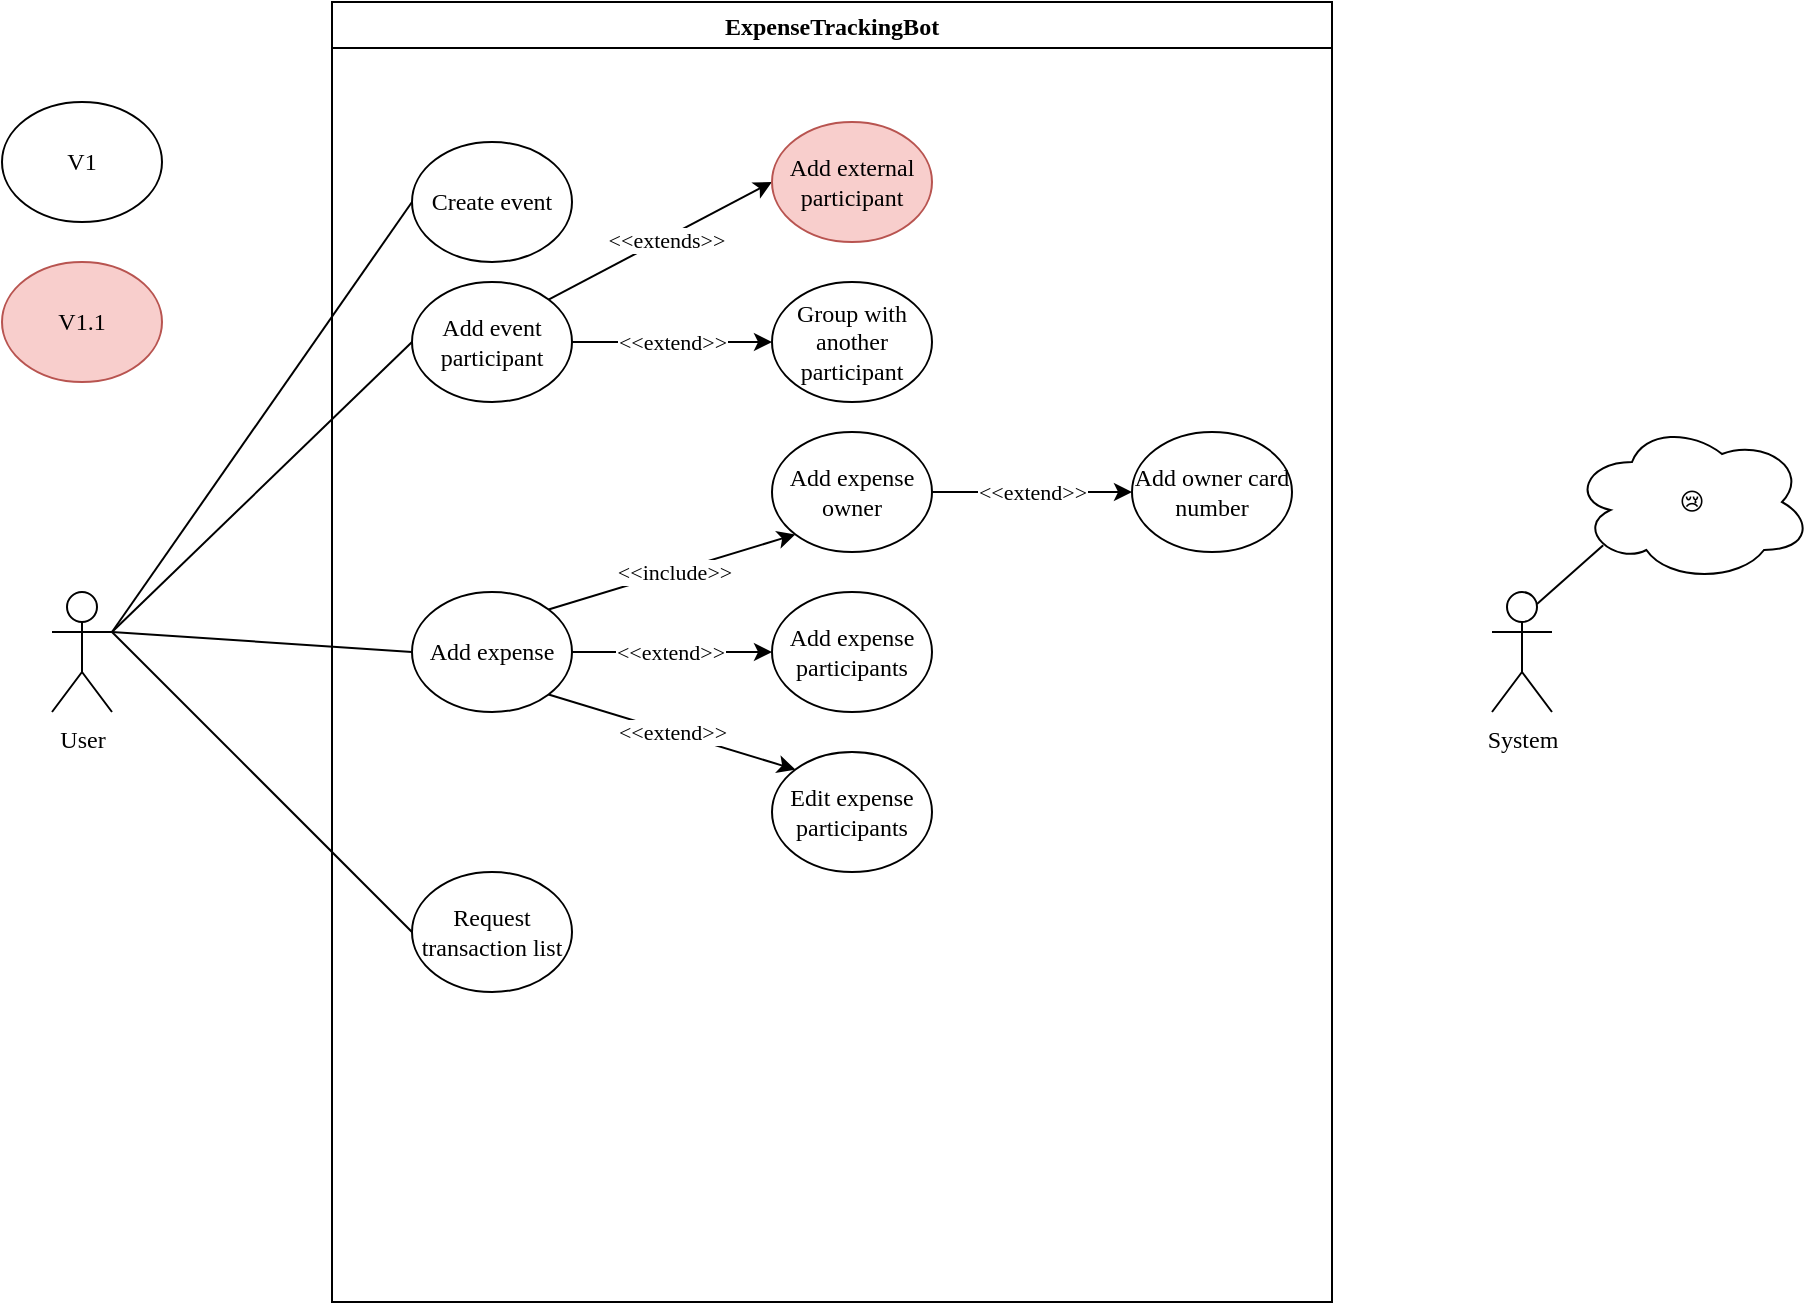 <mxfile version="14.1.8" type="device" pages="4"><diagram id="LyD9bUs1JsxullZFkKWZ" name="UseCase"><mxGraphModel dx="1086" dy="1975" grid="1" gridSize="10" guides="1" tooltips="1" connect="1" arrows="1" fold="1" page="1" pageScale="1" pageWidth="1654" pageHeight="1169" math="0" shadow="0"><root><mxCell id="0"/><mxCell id="1" parent="0"/><mxCell id="HCzpkaSC8CssWWO8fCYJ-1" value="ExpenseTrackingBot" style="swimlane;fontFamily=GOST Type B;" parent="1" vertex="1"><mxGeometry x="290" y="-40" width="500" height="650" as="geometry"/></mxCell><mxCell id="HCzpkaSC8CssWWO8fCYJ-7" value="Create event" style="ellipse;whiteSpace=wrap;html=1;fontFamily=GOST Type B;" parent="HCzpkaSC8CssWWO8fCYJ-1" vertex="1"><mxGeometry x="40" y="70" width="80" height="60" as="geometry"/></mxCell><mxCell id="HCzpkaSC8CssWWO8fCYJ-37" style="edgeStyle=none;rounded=0;orthogonalLoop=1;jettySize=auto;html=1;exitX=1;exitY=0.5;exitDx=0;exitDy=0;entryX=0;entryY=0.5;entryDx=0;entryDy=0;fontFamily=GOST Type B;" parent="HCzpkaSC8CssWWO8fCYJ-1" source="HCzpkaSC8CssWWO8fCYJ-12" target="HCzpkaSC8CssWWO8fCYJ-36" edge="1"><mxGeometry relative="1" as="geometry"/></mxCell><mxCell id="HCzpkaSC8CssWWO8fCYJ-38" value="&amp;lt;&amp;lt;extend&amp;gt;&amp;gt;" style="edgeLabel;html=1;align=center;verticalAlign=middle;resizable=0;points=[];fontFamily=GOST Type B;" parent="HCzpkaSC8CssWWO8fCYJ-37" vertex="1" connectable="0"><mxGeometry x="0.027" relative="1" as="geometry"><mxPoint x="-2" as="offset"/></mxGeometry></mxCell><mxCell id="HCzpkaSC8CssWWO8fCYJ-46" style="edgeStyle=none;rounded=0;orthogonalLoop=1;jettySize=auto;html=1;exitX=1;exitY=0;exitDx=0;exitDy=0;entryX=0;entryY=0.5;entryDx=0;entryDy=0;fontFamily=GOST Type B;endArrow=classic;endFill=1;" parent="HCzpkaSC8CssWWO8fCYJ-1" source="HCzpkaSC8CssWWO8fCYJ-12" target="HCzpkaSC8CssWWO8fCYJ-45" edge="1"><mxGeometry relative="1" as="geometry"/></mxCell><mxCell id="HCzpkaSC8CssWWO8fCYJ-47" value="&amp;lt;&amp;lt;extends&amp;gt;&amp;gt;" style="edgeLabel;html=1;align=center;verticalAlign=middle;resizable=0;points=[];fontFamily=GOST Type B;" parent="HCzpkaSC8CssWWO8fCYJ-46" vertex="1" connectable="0"><mxGeometry x="0.048" y="-1" relative="1" as="geometry"><mxPoint as="offset"/></mxGeometry></mxCell><mxCell id="HCzpkaSC8CssWWO8fCYJ-12" value="Add event participant" style="ellipse;whiteSpace=wrap;html=1;fontFamily=GOST Type B;" parent="HCzpkaSC8CssWWO8fCYJ-1" vertex="1"><mxGeometry x="40" y="140" width="80" height="60" as="geometry"/></mxCell><mxCell id="HCzpkaSC8CssWWO8fCYJ-30" style="edgeStyle=none;rounded=0;orthogonalLoop=1;jettySize=auto;html=1;exitX=1;exitY=0.5;exitDx=0;exitDy=0;entryX=0;entryY=0.5;entryDx=0;entryDy=0;fontFamily=GOST Type B;" parent="HCzpkaSC8CssWWO8fCYJ-1" source="HCzpkaSC8CssWWO8fCYJ-13" target="HCzpkaSC8CssWWO8fCYJ-29" edge="1"><mxGeometry relative="1" as="geometry"/></mxCell><mxCell id="HCzpkaSC8CssWWO8fCYJ-31" value="&amp;lt;&amp;lt;extend&amp;gt;&amp;gt;" style="edgeLabel;html=1;align=center;verticalAlign=middle;resizable=0;points=[];fontFamily=GOST Type B;" parent="HCzpkaSC8CssWWO8fCYJ-30" vertex="1" connectable="0"><mxGeometry x="-0.023" relative="1" as="geometry"><mxPoint as="offset"/></mxGeometry></mxCell><mxCell id="HCzpkaSC8CssWWO8fCYJ-32" value="&amp;lt;&amp;lt;extend&amp;gt;&amp;gt;" style="edgeStyle=none;rounded=0;orthogonalLoop=1;jettySize=auto;html=1;exitX=1;exitY=1;exitDx=0;exitDy=0;entryX=0;entryY=0;entryDx=0;entryDy=0;fontFamily=GOST Type B;" parent="HCzpkaSC8CssWWO8fCYJ-1" source="HCzpkaSC8CssWWO8fCYJ-13" target="HCzpkaSC8CssWWO8fCYJ-14" edge="1"><mxGeometry relative="1" as="geometry"/></mxCell><mxCell id="HCzpkaSC8CssWWO8fCYJ-34" style="edgeStyle=none;rounded=0;orthogonalLoop=1;jettySize=auto;html=1;exitX=1;exitY=0;exitDx=0;exitDy=0;entryX=0;entryY=1;entryDx=0;entryDy=0;fontFamily=GOST Type B;" parent="HCzpkaSC8CssWWO8fCYJ-1" source="HCzpkaSC8CssWWO8fCYJ-13" target="HCzpkaSC8CssWWO8fCYJ-33" edge="1"><mxGeometry relative="1" as="geometry"/></mxCell><mxCell id="HCzpkaSC8CssWWO8fCYJ-35" value="&amp;lt;&amp;lt;include&amp;gt;&amp;gt;" style="edgeLabel;html=1;align=center;verticalAlign=middle;resizable=0;points=[];fontFamily=GOST Type B;" parent="HCzpkaSC8CssWWO8fCYJ-34" vertex="1" connectable="0"><mxGeometry x="0.006" relative="1" as="geometry"><mxPoint as="offset"/></mxGeometry></mxCell><mxCell id="HCzpkaSC8CssWWO8fCYJ-13" value="Add expense" style="ellipse;whiteSpace=wrap;html=1;fontFamily=GOST Type B;" parent="HCzpkaSC8CssWWO8fCYJ-1" vertex="1"><mxGeometry x="40" y="295" width="80" height="60" as="geometry"/></mxCell><mxCell id="HCzpkaSC8CssWWO8fCYJ-14" value="Edit expense participants" style="ellipse;whiteSpace=wrap;html=1;fontFamily=GOST Type B;" parent="HCzpkaSC8CssWWO8fCYJ-1" vertex="1"><mxGeometry x="220" y="375" width="80" height="60" as="geometry"/></mxCell><mxCell id="HCzpkaSC8CssWWO8fCYJ-27" value="Request transaction list" style="ellipse;whiteSpace=wrap;html=1;fontFamily=GOST Type B;" parent="HCzpkaSC8CssWWO8fCYJ-1" vertex="1"><mxGeometry x="40" y="435" width="80" height="60" as="geometry"/></mxCell><mxCell id="HCzpkaSC8CssWWO8fCYJ-29" value="Add expense participants" style="ellipse;whiteSpace=wrap;html=1;fontFamily=GOST Type B;" parent="HCzpkaSC8CssWWO8fCYJ-1" vertex="1"><mxGeometry x="220" y="295" width="80" height="60" as="geometry"/></mxCell><mxCell id="HCzpkaSC8CssWWO8fCYJ-33" value="Add expense owner" style="ellipse;whiteSpace=wrap;html=1;fontFamily=GOST Type B;" parent="HCzpkaSC8CssWWO8fCYJ-1" vertex="1"><mxGeometry x="220" y="215" width="80" height="60" as="geometry"/></mxCell><mxCell id="HCzpkaSC8CssWWO8fCYJ-36" value="Group with another participant" style="ellipse;whiteSpace=wrap;html=1;fontFamily=GOST Type B;" parent="HCzpkaSC8CssWWO8fCYJ-1" vertex="1"><mxGeometry x="220" y="140" width="80" height="60" as="geometry"/></mxCell><mxCell id="HCzpkaSC8CssWWO8fCYJ-41" value="Add owner card number" style="ellipse;whiteSpace=wrap;html=1;fontFamily=GOST Type B;" parent="HCzpkaSC8CssWWO8fCYJ-1" vertex="1"><mxGeometry x="400" y="215" width="80" height="60" as="geometry"/></mxCell><mxCell id="HCzpkaSC8CssWWO8fCYJ-42" style="edgeStyle=none;rounded=0;orthogonalLoop=1;jettySize=auto;html=1;entryX=0;entryY=0.5;entryDx=0;entryDy=0;fontFamily=GOST Type B;" parent="HCzpkaSC8CssWWO8fCYJ-1" source="HCzpkaSC8CssWWO8fCYJ-41" target="HCzpkaSC8CssWWO8fCYJ-41" edge="1"><mxGeometry relative="1" as="geometry"/></mxCell><mxCell id="HCzpkaSC8CssWWO8fCYJ-40" value="&amp;lt;&amp;lt;extend&amp;gt;&amp;gt;" style="edgeStyle=none;rounded=0;orthogonalLoop=1;jettySize=auto;html=1;exitX=1;exitY=0.5;exitDx=0;exitDy=0;fontFamily=GOST Type B;entryX=0;entryY=0.5;entryDx=0;entryDy=0;" parent="HCzpkaSC8CssWWO8fCYJ-1" source="HCzpkaSC8CssWWO8fCYJ-33" target="HCzpkaSC8CssWWO8fCYJ-41" edge="1"><mxGeometry relative="1" as="geometry"><mxPoint x="390" y="245.333" as="targetPoint"/></mxGeometry></mxCell><mxCell id="HCzpkaSC8CssWWO8fCYJ-45" value="Add external participant" style="ellipse;whiteSpace=wrap;html=1;fontFamily=GOST Type B;fillColor=#f8cecc;strokeColor=#b85450;" parent="HCzpkaSC8CssWWO8fCYJ-1" vertex="1"><mxGeometry x="220" y="60" width="80" height="60" as="geometry"/></mxCell><mxCell id="HCzpkaSC8CssWWO8fCYJ-9" style="rounded=0;orthogonalLoop=1;jettySize=auto;html=1;exitX=1;exitY=0.333;exitDx=0;exitDy=0;exitPerimeter=0;entryX=0;entryY=0.5;entryDx=0;entryDy=0;fontFamily=GOST Type B;endArrow=none;endFill=0;" parent="1" source="HCzpkaSC8CssWWO8fCYJ-3" target="HCzpkaSC8CssWWO8fCYJ-7" edge="1"><mxGeometry relative="1" as="geometry"/></mxCell><mxCell id="HCzpkaSC8CssWWO8fCYJ-18" style="edgeStyle=none;rounded=0;orthogonalLoop=1;jettySize=auto;html=1;exitX=1;exitY=0.333;exitDx=0;exitDy=0;exitPerimeter=0;entryX=0;entryY=0.5;entryDx=0;entryDy=0;fontFamily=GOST Type B;endArrow=none;endFill=0;" parent="1" source="HCzpkaSC8CssWWO8fCYJ-3" target="HCzpkaSC8CssWWO8fCYJ-12" edge="1"><mxGeometry relative="1" as="geometry"/></mxCell><mxCell id="HCzpkaSC8CssWWO8fCYJ-19" style="edgeStyle=none;rounded=0;orthogonalLoop=1;jettySize=auto;html=1;exitX=1;exitY=0.333;exitDx=0;exitDy=0;exitPerimeter=0;entryX=0;entryY=0.5;entryDx=0;entryDy=0;fontFamily=GOST Type B;endArrow=none;endFill=0;" parent="1" source="HCzpkaSC8CssWWO8fCYJ-3" target="HCzpkaSC8CssWWO8fCYJ-13" edge="1"><mxGeometry relative="1" as="geometry"/></mxCell><mxCell id="HCzpkaSC8CssWWO8fCYJ-28" style="edgeStyle=none;rounded=0;orthogonalLoop=1;jettySize=auto;html=1;exitX=1;exitY=0.333;exitDx=0;exitDy=0;exitPerimeter=0;entryX=0;entryY=0.5;entryDx=0;entryDy=0;fontFamily=GOST Type B;endArrow=none;endFill=0;" parent="1" source="HCzpkaSC8CssWWO8fCYJ-3" target="HCzpkaSC8CssWWO8fCYJ-27" edge="1"><mxGeometry relative="1" as="geometry"/></mxCell><mxCell id="HCzpkaSC8CssWWO8fCYJ-3" value="User" style="shape=umlActor;verticalLabelPosition=bottom;verticalAlign=top;html=1;outlineConnect=0;fontFamily=GOST Type B;" parent="1" vertex="1"><mxGeometry x="150" y="255" width="30" height="60" as="geometry"/></mxCell><mxCell id="HCzpkaSC8CssWWO8fCYJ-51" style="edgeStyle=none;rounded=0;orthogonalLoop=1;jettySize=auto;html=1;exitX=0.75;exitY=0.1;exitDx=0;exitDy=0;exitPerimeter=0;entryX=0.13;entryY=0.77;entryDx=0;entryDy=0;entryPerimeter=0;fontFamily=GOST Type B;endArrow=none;endFill=0;" parent="1" source="HCzpkaSC8CssWWO8fCYJ-8" target="HCzpkaSC8CssWWO8fCYJ-50" edge="1"><mxGeometry relative="1" as="geometry"/></mxCell><mxCell id="HCzpkaSC8CssWWO8fCYJ-8" value="System" style="shape=umlActor;verticalLabelPosition=bottom;verticalAlign=top;html=1;outlineConnect=0;fontFamily=GOST Type B;" parent="1" vertex="1"><mxGeometry x="870" y="255" width="30" height="60" as="geometry"/></mxCell><mxCell id="HCzpkaSC8CssWWO8fCYJ-48" value="V1.1" style="ellipse;whiteSpace=wrap;html=1;fontFamily=GOST Type B;fillColor=#f8cecc;strokeColor=#b85450;" parent="1" vertex="1"><mxGeometry x="125" y="90" width="80" height="60" as="geometry"/></mxCell><mxCell id="HCzpkaSC8CssWWO8fCYJ-49" value="V1" style="ellipse;whiteSpace=wrap;html=1;fontFamily=GOST Type B;" parent="1" vertex="1"><mxGeometry x="125" y="10" width="80" height="60" as="geometry"/></mxCell><mxCell id="HCzpkaSC8CssWWO8fCYJ-50" value="😢" style="ellipse;shape=cloud;whiteSpace=wrap;html=1;fontFamily=GOST Type B;" parent="1" vertex="1"><mxGeometry x="910" y="170" width="120" height="80" as="geometry"/></mxCell></root></mxGraphModel></diagram><diagram id="pYTCBH7-3m4oOYpA7ikF" name="AlgorithmGraph"><mxGraphModel dx="1106" dy="820" grid="1" gridSize="10" guides="1" tooltips="1" connect="1" arrows="1" fold="1" page="1" pageScale="1" pageWidth="1654" pageHeight="1169" math="0" shadow="0"><root><mxCell id="3zG0i2taG0PvAEc42OSr-0"/><mxCell id="3zG0i2taG0PvAEc42OSr-1" parent="3zG0i2taG0PvAEc42OSr-0"/><mxCell id="3zG0i2taG0PvAEc42OSr-2" value="B" style="ellipse;whiteSpace=wrap;html=1;aspect=fixed;" vertex="1" parent="3zG0i2taG0PvAEc42OSr-1"><mxGeometry x="200" y="230" width="30" height="30" as="geometry"/></mxCell><mxCell id="3zG0i2taG0PvAEc42OSr-3" value="A" style="ellipse;whiteSpace=wrap;html=1;aspect=fixed;" vertex="1" parent="3zG0i2taG0PvAEc42OSr-1"><mxGeometry x="290" y="160" width="30" height="30" as="geometry"/></mxCell><mxCell id="3zG0i2taG0PvAEc42OSr-4" value="D" style="ellipse;whiteSpace=wrap;html=1;aspect=fixed;" vertex="1" parent="3zG0i2taG0PvAEc42OSr-1"><mxGeometry x="370" y="240" width="30" height="30" as="geometry"/></mxCell><mxCell id="3zG0i2taG0PvAEc42OSr-5" value="C" style="ellipse;whiteSpace=wrap;html=1;aspect=fixed;" vertex="1" parent="3zG0i2taG0PvAEc42OSr-1"><mxGeometry x="280" y="270" width="30" height="30" as="geometry"/></mxCell><mxCell id="3zG0i2taG0PvAEc42OSr-6" value="" style="endArrow=classic;html=1;entryX=0;entryY=0.5;entryDx=0;entryDy=0;exitX=0.5;exitY=0;exitDx=0;exitDy=0;" edge="1" parent="3zG0i2taG0PvAEc42OSr-1" source="3zG0i2taG0PvAEc42OSr-2" target="3zG0i2taG0PvAEc42OSr-3"><mxGeometry width="50" height="50" relative="1" as="geometry"><mxPoint x="180" y="210" as="sourcePoint"/><mxPoint x="230" y="160" as="targetPoint"/></mxGeometry></mxCell><mxCell id="3zG0i2taG0PvAEc42OSr-7" value="125" style="edgeLabel;html=1;align=center;verticalAlign=middle;resizable=0;points=[];" vertex="1" connectable="0" parent="3zG0i2taG0PvAEc42OSr-6"><mxGeometry x="-0.312" y="1" relative="1" as="geometry"><mxPoint as="offset"/></mxGeometry></mxCell><mxCell id="3zG0i2taG0PvAEc42OSr-8" value="75" style="endArrow=classic;html=1;entryX=1;entryY=0.5;entryDx=0;entryDy=0;exitX=0.5;exitY=1;exitDx=0;exitDy=0;" edge="1" parent="3zG0i2taG0PvAEc42OSr-1" source="3zG0i2taG0PvAEc42OSr-3" target="3zG0i2taG0PvAEc42OSr-2"><mxGeometry width="50" height="50" relative="1" as="geometry"><mxPoint x="225" y="240" as="sourcePoint"/><mxPoint x="300" y="185" as="targetPoint"/></mxGeometry></mxCell><mxCell id="3zG0i2taG0PvAEc42OSr-9" value="125" style="endArrow=classic;html=1;exitX=0.5;exitY=0;exitDx=0;exitDy=0;" edge="1" parent="3zG0i2taG0PvAEc42OSr-1" source="3zG0i2taG0PvAEc42OSr-5" target="3zG0i2taG0PvAEc42OSr-3"><mxGeometry width="50" height="50" relative="1" as="geometry"><mxPoint x="235" y="250" as="sourcePoint"/><mxPoint x="310" y="195" as="targetPoint"/></mxGeometry></mxCell><mxCell id="3zG0i2taG0PvAEc42OSr-10" value="125" style="endArrow=classic;html=1;entryX=1;entryY=0.5;entryDx=0;entryDy=0;exitX=0;exitY=0;exitDx=0;exitDy=0;" edge="1" parent="3zG0i2taG0PvAEc42OSr-1" source="3zG0i2taG0PvAEc42OSr-4" target="3zG0i2taG0PvAEc42OSr-3"><mxGeometry width="50" height="50" relative="1" as="geometry"><mxPoint x="245" y="260" as="sourcePoint"/><mxPoint x="320" y="205" as="targetPoint"/></mxGeometry></mxCell><mxCell id="3zG0i2taG0PvAEc42OSr-11" value="75" style="endArrow=classic;html=1;entryX=1;entryY=1;entryDx=0;entryDy=0;exitX=0;exitY=0.5;exitDx=0;exitDy=0;" edge="1" parent="3zG0i2taG0PvAEc42OSr-1" source="3zG0i2taG0PvAEc42OSr-5" target="3zG0i2taG0PvAEc42OSr-2"><mxGeometry width="50" height="50" relative="1" as="geometry"><mxPoint x="255" y="270" as="sourcePoint"/><mxPoint x="330" y="215" as="targetPoint"/></mxGeometry></mxCell><mxCell id="3zG0i2taG0PvAEc42OSr-12" value="" style="endArrow=classic;html=1;entryX=1;entryY=0.5;entryDx=0;entryDy=0;exitX=0;exitY=0.5;exitDx=0;exitDy=0;" edge="1" parent="3zG0i2taG0PvAEc42OSr-1" source="3zG0i2taG0PvAEc42OSr-4" target="3zG0i2taG0PvAEc42OSr-2"><mxGeometry width="50" height="50" relative="1" as="geometry"><mxPoint x="265" y="280" as="sourcePoint"/><mxPoint x="340" y="225" as="targetPoint"/></mxGeometry></mxCell><mxCell id="3zG0i2taG0PvAEc42OSr-13" value="75" style="edgeLabel;html=1;align=center;verticalAlign=middle;resizable=0;points=[];" vertex="1" connectable="0" parent="3zG0i2taG0PvAEc42OSr-12"><mxGeometry x="-0.325" y="-4" relative="1" as="geometry"><mxPoint as="offset"/></mxGeometry></mxCell><mxCell id="3zG0i2taG0PvAEc42OSr-14" value="А - 500&lt;br&gt;B - 300" style="text;html=1;align=center;verticalAlign=middle;resizable=0;points=[];autosize=1;" vertex="1" parent="3zG0i2taG0PvAEc42OSr-1"><mxGeometry x="195" y="55" width="50" height="30" as="geometry"/></mxCell><mxCell id="3zG0i2taG0PvAEc42OSr-15" value="+100" style="text;html=1;align=center;verticalAlign=middle;resizable=0;points=[];autosize=1;" vertex="1" parent="3zG0i2taG0PvAEc42OSr-1"><mxGeometry x="155" y="235" width="40" height="20" as="geometry"/></mxCell><mxCell id="3zG0i2taG0PvAEc42OSr-16" value="+300" style="text;html=1;align=center;verticalAlign=middle;resizable=0;points=[];autosize=1;" vertex="1" parent="3zG0i2taG0PvAEc42OSr-1"><mxGeometry x="290" y="130" width="40" height="20" as="geometry"/></mxCell><mxCell id="3zG0i2taG0PvAEc42OSr-17" value="-200" style="text;html=1;align=center;verticalAlign=middle;resizable=0;points=[];autosize=1;" vertex="1" parent="3zG0i2taG0PvAEc42OSr-1"><mxGeometry x="400" y="245" width="40" height="20" as="geometry"/></mxCell><mxCell id="3zG0i2taG0PvAEc42OSr-18" value="-200" style="text;html=1;align=center;verticalAlign=middle;resizable=0;points=[];autosize=1;" vertex="1" parent="3zG0i2taG0PvAEc42OSr-1"><mxGeometry x="320" y="290" width="40" height="20" as="geometry"/></mxCell><mxCell id="3zG0i2taG0PvAEc42OSr-19" value="B" style="ellipse;whiteSpace=wrap;html=1;aspect=fixed;" vertex="1" parent="3zG0i2taG0PvAEc42OSr-1"><mxGeometry x="195" y="430" width="30" height="30" as="geometry"/></mxCell><mxCell id="3zG0i2taG0PvAEc42OSr-20" value="A" style="ellipse;whiteSpace=wrap;html=1;aspect=fixed;" vertex="1" parent="3zG0i2taG0PvAEc42OSr-1"><mxGeometry x="285" y="360" width="30" height="30" as="geometry"/></mxCell><mxCell id="3zG0i2taG0PvAEc42OSr-21" value="D" style="ellipse;whiteSpace=wrap;html=1;aspect=fixed;" vertex="1" parent="3zG0i2taG0PvAEc42OSr-1"><mxGeometry x="365" y="440" width="30" height="30" as="geometry"/></mxCell><mxCell id="3zG0i2taG0PvAEc42OSr-22" value="C" style="ellipse;whiteSpace=wrap;html=1;aspect=fixed;" vertex="1" parent="3zG0i2taG0PvAEc42OSr-1"><mxGeometry x="275" y="470" width="30" height="30" as="geometry"/></mxCell><mxCell id="3zG0i2taG0PvAEc42OSr-23" value="100" style="endArrow=classic;html=1;exitX=0.5;exitY=0;exitDx=0;exitDy=0;" edge="1" parent="3zG0i2taG0PvAEc42OSr-1" source="3zG0i2taG0PvAEc42OSr-22" target="3zG0i2taG0PvAEc42OSr-20"><mxGeometry width="50" height="50" relative="1" as="geometry"><mxPoint x="230" y="450" as="sourcePoint"/><mxPoint x="305" y="395" as="targetPoint"/></mxGeometry></mxCell><mxCell id="3zG0i2taG0PvAEc42OSr-24" value="200" style="endArrow=classic;html=1;entryX=1;entryY=0.5;entryDx=0;entryDy=0;exitX=0;exitY=0;exitDx=0;exitDy=0;" edge="1" parent="3zG0i2taG0PvAEc42OSr-1" source="3zG0i2taG0PvAEc42OSr-21" target="3zG0i2taG0PvAEc42OSr-20"><mxGeometry width="50" height="50" relative="1" as="geometry"><mxPoint x="240" y="460" as="sourcePoint"/><mxPoint x="315" y="405" as="targetPoint"/></mxGeometry></mxCell><mxCell id="3zG0i2taG0PvAEc42OSr-25" value="100" style="endArrow=classic;html=1;entryX=1;entryY=1;entryDx=0;entryDy=0;exitX=0;exitY=0.5;exitDx=0;exitDy=0;" edge="1" parent="3zG0i2taG0PvAEc42OSr-1" source="3zG0i2taG0PvAEc42OSr-22" target="3zG0i2taG0PvAEc42OSr-19"><mxGeometry width="50" height="50" relative="1" as="geometry"><mxPoint x="250" y="470" as="sourcePoint"/><mxPoint x="325" y="415" as="targetPoint"/></mxGeometry></mxCell><mxCell id="3zG0i2taG0PvAEc42OSr-26" value="+100" style="text;html=1;align=center;verticalAlign=middle;resizable=0;points=[];autosize=1;" vertex="1" parent="3zG0i2taG0PvAEc42OSr-1"><mxGeometry x="150" y="435" width="40" height="20" as="geometry"/></mxCell><mxCell id="3zG0i2taG0PvAEc42OSr-27" value="+300" style="text;html=1;align=center;verticalAlign=middle;resizable=0;points=[];autosize=1;" vertex="1" parent="3zG0i2taG0PvAEc42OSr-1"><mxGeometry x="285" y="330" width="40" height="20" as="geometry"/></mxCell><mxCell id="3zG0i2taG0PvAEc42OSr-28" value="-200" style="text;html=1;align=center;verticalAlign=middle;resizable=0;points=[];autosize=1;" vertex="1" parent="3zG0i2taG0PvAEc42OSr-1"><mxGeometry x="395" y="445" width="40" height="20" as="geometry"/></mxCell><mxCell id="3zG0i2taG0PvAEc42OSr-29" value="-200" style="text;html=1;align=center;verticalAlign=middle;resizable=0;points=[];autosize=1;" vertex="1" parent="3zG0i2taG0PvAEc42OSr-1"><mxGeometry x="315" y="490" width="40" height="20" as="geometry"/></mxCell><mxCell id="3zG0i2taG0PvAEc42OSr-30" value="E" style="ellipse;whiteSpace=wrap;html=1;aspect=fixed;" vertex="1" parent="3zG0i2taG0PvAEc42OSr-1"><mxGeometry x="390" y="160" width="30" height="30" as="geometry"/></mxCell><mxCell id="3zG0i2taG0PvAEc42OSr-31" value="" style="shape=table;html=1;whiteSpace=wrap;startSize=0;container=1;collapsible=0;childLayout=tableLayout;" vertex="1" parent="3zG0i2taG0PvAEc42OSr-1"><mxGeometry x="590" y="125" width="180" height="145" as="geometry"/></mxCell><mxCell id="3zG0i2taG0PvAEc42OSr-32" value="" style="shape=partialRectangle;html=1;whiteSpace=wrap;collapsible=0;dropTarget=0;pointerEvents=0;fillColor=none;top=0;left=0;bottom=0;right=0;points=[[0,0.5],[1,0.5]];portConstraint=eastwest;" vertex="1" parent="3zG0i2taG0PvAEc42OSr-31"><mxGeometry width="180" height="29" as="geometry"/></mxCell><mxCell id="3zG0i2taG0PvAEc42OSr-33" value="" style="shape=partialRectangle;html=1;whiteSpace=wrap;connectable=0;fillColor=none;top=0;left=0;bottom=0;right=0;overflow=hidden;" vertex="1" parent="3zG0i2taG0PvAEc42OSr-32"><mxGeometry width="36" height="29" as="geometry"/></mxCell><mxCell id="3zG0i2taG0PvAEc42OSr-34" value="A" style="shape=partialRectangle;html=1;whiteSpace=wrap;connectable=0;fillColor=none;top=0;left=0;bottom=0;right=0;overflow=hidden;" vertex="1" parent="3zG0i2taG0PvAEc42OSr-32"><mxGeometry x="36" width="36" height="29" as="geometry"/></mxCell><mxCell id="3zG0i2taG0PvAEc42OSr-35" value="B" style="shape=partialRectangle;html=1;whiteSpace=wrap;connectable=0;fillColor=none;top=0;left=0;bottom=0;right=0;overflow=hidden;" vertex="1" parent="3zG0i2taG0PvAEc42OSr-32"><mxGeometry x="72" width="36" height="29" as="geometry"/></mxCell><mxCell id="3zG0i2taG0PvAEc42OSr-36" value="C" style="shape=partialRectangle;html=1;whiteSpace=wrap;connectable=0;fillColor=none;top=0;left=0;bottom=0;right=0;overflow=hidden;" vertex="1" parent="3zG0i2taG0PvAEc42OSr-32"><mxGeometry x="108" width="36" height="29" as="geometry"/></mxCell><mxCell id="3zG0i2taG0PvAEc42OSr-37" value="D" style="shape=partialRectangle;html=1;whiteSpace=wrap;connectable=0;fillColor=none;top=0;left=0;bottom=0;right=0;overflow=hidden;" vertex="1" parent="3zG0i2taG0PvAEc42OSr-32"><mxGeometry x="144" width="36" height="29" as="geometry"/></mxCell><mxCell id="3zG0i2taG0PvAEc42OSr-38" value="" style="shape=partialRectangle;html=1;whiteSpace=wrap;collapsible=0;dropTarget=0;pointerEvents=0;fillColor=none;top=0;left=0;bottom=0;right=0;points=[[0,0.5],[1,0.5]];portConstraint=eastwest;" vertex="1" parent="3zG0i2taG0PvAEc42OSr-31"><mxGeometry y="29" width="180" height="29" as="geometry"/></mxCell><mxCell id="3zG0i2taG0PvAEc42OSr-39" value="A" style="shape=partialRectangle;html=1;whiteSpace=wrap;connectable=0;fillColor=none;top=0;left=0;bottom=0;right=0;overflow=hidden;" vertex="1" parent="3zG0i2taG0PvAEc42OSr-38"><mxGeometry width="36" height="29" as="geometry"/></mxCell><mxCell id="3zG0i2taG0PvAEc42OSr-40" value="125" style="shape=partialRectangle;html=1;whiteSpace=wrap;connectable=0;fillColor=none;top=0;left=0;bottom=0;right=0;overflow=hidden;" vertex="1" parent="3zG0i2taG0PvAEc42OSr-38"><mxGeometry x="36" width="36" height="29" as="geometry"/></mxCell><mxCell id="3zG0i2taG0PvAEc42OSr-41" value="125" style="shape=partialRectangle;html=1;whiteSpace=wrap;connectable=0;fillColor=none;top=0;left=0;bottom=0;right=0;overflow=hidden;" vertex="1" parent="3zG0i2taG0PvAEc42OSr-38"><mxGeometry x="72" width="36" height="29" as="geometry"/></mxCell><mxCell id="3zG0i2taG0PvAEc42OSr-42" value="125" style="shape=partialRectangle;html=1;whiteSpace=wrap;connectable=0;fillColor=none;top=0;left=0;bottom=0;right=0;overflow=hidden;" vertex="1" parent="3zG0i2taG0PvAEc42OSr-38"><mxGeometry x="108" width="36" height="29" as="geometry"/></mxCell><mxCell id="3zG0i2taG0PvAEc42OSr-43" value="125" style="shape=partialRectangle;html=1;whiteSpace=wrap;connectable=0;fillColor=none;top=0;left=0;bottom=0;right=0;overflow=hidden;" vertex="1" parent="3zG0i2taG0PvAEc42OSr-38"><mxGeometry x="144" width="36" height="29" as="geometry"/></mxCell><mxCell id="3zG0i2taG0PvAEc42OSr-44" value="" style="shape=partialRectangle;html=1;whiteSpace=wrap;collapsible=0;dropTarget=0;pointerEvents=0;fillColor=none;top=0;left=0;bottom=0;right=0;points=[[0,0.5],[1,0.5]];portConstraint=eastwest;" vertex="1" parent="3zG0i2taG0PvAEc42OSr-31"><mxGeometry y="58" width="180" height="29" as="geometry"/></mxCell><mxCell id="3zG0i2taG0PvAEc42OSr-45" value="B" style="shape=partialRectangle;html=1;whiteSpace=wrap;connectable=0;fillColor=none;top=0;left=0;bottom=0;right=0;overflow=hidden;" vertex="1" parent="3zG0i2taG0PvAEc42OSr-44"><mxGeometry width="36" height="29" as="geometry"/></mxCell><mxCell id="3zG0i2taG0PvAEc42OSr-46" value="75" style="shape=partialRectangle;html=1;whiteSpace=wrap;connectable=0;fillColor=none;top=0;left=0;bottom=0;right=0;overflow=hidden;" vertex="1" parent="3zG0i2taG0PvAEc42OSr-44"><mxGeometry x="36" width="36" height="29" as="geometry"/></mxCell><mxCell id="3zG0i2taG0PvAEc42OSr-47" value="75" style="shape=partialRectangle;html=1;whiteSpace=wrap;connectable=0;fillColor=none;top=0;left=0;bottom=0;right=0;overflow=hidden;" vertex="1" parent="3zG0i2taG0PvAEc42OSr-44"><mxGeometry x="72" width="36" height="29" as="geometry"/></mxCell><mxCell id="3zG0i2taG0PvAEc42OSr-48" value="75" style="shape=partialRectangle;html=1;whiteSpace=wrap;connectable=0;fillColor=none;top=0;left=0;bottom=0;right=0;overflow=hidden;" vertex="1" parent="3zG0i2taG0PvAEc42OSr-44"><mxGeometry x="108" width="36" height="29" as="geometry"/></mxCell><mxCell id="3zG0i2taG0PvAEc42OSr-49" value="75" style="shape=partialRectangle;html=1;whiteSpace=wrap;connectable=0;fillColor=none;top=0;left=0;bottom=0;right=0;overflow=hidden;" vertex="1" parent="3zG0i2taG0PvAEc42OSr-44"><mxGeometry x="144" width="36" height="29" as="geometry"/></mxCell><mxCell id="3zG0i2taG0PvAEc42OSr-50" style="shape=partialRectangle;html=1;whiteSpace=wrap;collapsible=0;dropTarget=0;pointerEvents=0;fillColor=none;top=0;left=0;bottom=0;right=0;points=[[0,0.5],[1,0.5]];portConstraint=eastwest;" vertex="1" parent="3zG0i2taG0PvAEc42OSr-31"><mxGeometry y="87" width="180" height="29" as="geometry"/></mxCell><mxCell id="3zG0i2taG0PvAEc42OSr-51" value="C" style="shape=partialRectangle;html=1;whiteSpace=wrap;connectable=0;fillColor=none;top=0;left=0;bottom=0;right=0;overflow=hidden;" vertex="1" parent="3zG0i2taG0PvAEc42OSr-50"><mxGeometry width="36" height="29" as="geometry"/></mxCell><mxCell id="3zG0i2taG0PvAEc42OSr-52" style="shape=partialRectangle;html=1;whiteSpace=wrap;connectable=0;fillColor=none;top=0;left=0;bottom=0;right=0;overflow=hidden;" vertex="1" parent="3zG0i2taG0PvAEc42OSr-50"><mxGeometry x="36" width="36" height="29" as="geometry"/></mxCell><mxCell id="3zG0i2taG0PvAEc42OSr-53" style="shape=partialRectangle;html=1;whiteSpace=wrap;connectable=0;fillColor=none;top=0;left=0;bottom=0;right=0;overflow=hidden;" vertex="1" parent="3zG0i2taG0PvAEc42OSr-50"><mxGeometry x="72" width="36" height="29" as="geometry"/></mxCell><mxCell id="3zG0i2taG0PvAEc42OSr-54" style="shape=partialRectangle;html=1;whiteSpace=wrap;connectable=0;fillColor=none;top=0;left=0;bottom=0;right=0;overflow=hidden;" vertex="1" parent="3zG0i2taG0PvAEc42OSr-50"><mxGeometry x="108" width="36" height="29" as="geometry"/></mxCell><mxCell id="3zG0i2taG0PvAEc42OSr-55" style="shape=partialRectangle;html=1;whiteSpace=wrap;connectable=0;fillColor=none;top=0;left=0;bottom=0;right=0;overflow=hidden;" vertex="1" parent="3zG0i2taG0PvAEc42OSr-50"><mxGeometry x="144" width="36" height="29" as="geometry"/></mxCell><mxCell id="3zG0i2taG0PvAEc42OSr-56" style="shape=partialRectangle;html=1;whiteSpace=wrap;collapsible=0;dropTarget=0;pointerEvents=0;fillColor=none;top=0;left=0;bottom=0;right=0;points=[[0,0.5],[1,0.5]];portConstraint=eastwest;" vertex="1" parent="3zG0i2taG0PvAEc42OSr-31"><mxGeometry y="116" width="180" height="29" as="geometry"/></mxCell><mxCell id="3zG0i2taG0PvAEc42OSr-57" value="D" style="shape=partialRectangle;html=1;whiteSpace=wrap;connectable=0;fillColor=none;top=0;left=0;bottom=0;right=0;overflow=hidden;" vertex="1" parent="3zG0i2taG0PvAEc42OSr-56"><mxGeometry width="36" height="29" as="geometry"/></mxCell><mxCell id="3zG0i2taG0PvAEc42OSr-58" style="shape=partialRectangle;html=1;whiteSpace=wrap;connectable=0;fillColor=none;top=0;left=0;bottom=0;right=0;overflow=hidden;" vertex="1" parent="3zG0i2taG0PvAEc42OSr-56"><mxGeometry x="36" width="36" height="29" as="geometry"/></mxCell><mxCell id="3zG0i2taG0PvAEc42OSr-59" style="shape=partialRectangle;html=1;whiteSpace=wrap;connectable=0;fillColor=none;top=0;left=0;bottom=0;right=0;overflow=hidden;" vertex="1" parent="3zG0i2taG0PvAEc42OSr-56"><mxGeometry x="72" width="36" height="29" as="geometry"/></mxCell><mxCell id="3zG0i2taG0PvAEc42OSr-60" style="shape=partialRectangle;html=1;whiteSpace=wrap;connectable=0;fillColor=none;top=0;left=0;bottom=0;right=0;overflow=hidden;" vertex="1" parent="3zG0i2taG0PvAEc42OSr-56"><mxGeometry x="108" width="36" height="29" as="geometry"/></mxCell><mxCell id="3zG0i2taG0PvAEc42OSr-61" style="shape=partialRectangle;html=1;whiteSpace=wrap;connectable=0;fillColor=none;top=0;left=0;bottom=0;right=0;overflow=hidden;" vertex="1" parent="3zG0i2taG0PvAEc42OSr-56"><mxGeometry x="144" width="36" height="29" as="geometry"/></mxCell><mxCell id="3zG0i2taG0PvAEc42OSr-62" value="" style="shape=table;html=1;whiteSpace=wrap;startSize=0;container=1;collapsible=0;childLayout=tableLayout;" vertex="1" parent="3zG0i2taG0PvAEc42OSr-1"><mxGeometry x="590" y="302.5" width="468" height="144.5" as="geometry"/></mxCell><mxCell id="3zG0i2taG0PvAEc42OSr-63" value="" style="shape=partialRectangle;html=1;whiteSpace=wrap;collapsible=0;dropTarget=0;pointerEvents=0;fillColor=none;top=0;left=0;bottom=0;right=0;points=[[0,0.5],[1,0.5]];portConstraint=eastwest;" vertex="1" parent="3zG0i2taG0PvAEc42OSr-62"><mxGeometry width="468" height="29" as="geometry"/></mxCell><mxCell id="3zG0i2taG0PvAEc42OSr-64" value="" style="shape=partialRectangle;html=1;whiteSpace=wrap;connectable=0;fillColor=none;top=0;left=0;bottom=0;right=0;overflow=hidden;" vertex="1" parent="3zG0i2taG0PvAEc42OSr-63"><mxGeometry width="36" height="29" as="geometry"/></mxCell><mxCell id="3zG0i2taG0PvAEc42OSr-65" value="A-B" style="shape=partialRectangle;html=1;whiteSpace=wrap;connectable=0;fillColor=none;top=0;left=0;bottom=0;right=0;overflow=hidden;" vertex="1" parent="3zG0i2taG0PvAEc42OSr-63"><mxGeometry x="36" width="36" height="29" as="geometry"/></mxCell><mxCell id="3zG0i2taG0PvAEc42OSr-66" value="A-C" style="shape=partialRectangle;html=1;whiteSpace=wrap;connectable=0;fillColor=none;top=0;left=0;bottom=0;right=0;overflow=hidden;" vertex="1" parent="3zG0i2taG0PvAEc42OSr-63"><mxGeometry x="72" width="36" height="29" as="geometry"/></mxCell><mxCell id="3zG0i2taG0PvAEc42OSr-67" value="A-D" style="shape=partialRectangle;html=1;whiteSpace=wrap;connectable=0;fillColor=none;top=0;left=0;bottom=0;right=0;overflow=hidden;" vertex="1" parent="3zG0i2taG0PvAEc42OSr-63"><mxGeometry x="108" width="36" height="29" as="geometry"/></mxCell><mxCell id="3zG0i2taG0PvAEc42OSr-68" value="B-A" style="shape=partialRectangle;html=1;whiteSpace=wrap;connectable=0;fillColor=none;top=0;left=0;bottom=0;right=0;overflow=hidden;" vertex="1" parent="3zG0i2taG0PvAEc42OSr-63"><mxGeometry x="144" width="36" height="29" as="geometry"/></mxCell><mxCell id="3zG0i2taG0PvAEc42OSr-69" value="B-C" style="shape=partialRectangle;html=1;whiteSpace=wrap;connectable=0;fillColor=none;top=0;left=0;bottom=0;right=0;overflow=hidden;" vertex="1" parent="3zG0i2taG0PvAEc42OSr-63"><mxGeometry x="180" width="36" height="29" as="geometry"/></mxCell><mxCell id="3zG0i2taG0PvAEc42OSr-70" value="B-D" style="shape=partialRectangle;html=1;whiteSpace=wrap;connectable=0;fillColor=none;top=0;left=0;bottom=0;right=0;overflow=hidden;" vertex="1" parent="3zG0i2taG0PvAEc42OSr-63"><mxGeometry x="216" width="36" height="29" as="geometry"/></mxCell><mxCell id="3zG0i2taG0PvAEc42OSr-71" value="C-A" style="shape=partialRectangle;html=1;whiteSpace=wrap;connectable=0;fillColor=none;top=0;left=0;bottom=0;right=0;overflow=hidden;" vertex="1" parent="3zG0i2taG0PvAEc42OSr-63"><mxGeometry x="252" width="36" height="29" as="geometry"/></mxCell><mxCell id="3zG0i2taG0PvAEc42OSr-72" value="C-B" style="shape=partialRectangle;html=1;whiteSpace=wrap;connectable=0;fillColor=none;top=0;left=0;bottom=0;right=0;overflow=hidden;" vertex="1" parent="3zG0i2taG0PvAEc42OSr-63"><mxGeometry x="288" width="36" height="29" as="geometry"/></mxCell><mxCell id="3zG0i2taG0PvAEc42OSr-73" value="C-D" style="shape=partialRectangle;html=1;whiteSpace=wrap;connectable=0;fillColor=none;top=0;left=0;bottom=0;right=0;overflow=hidden;" vertex="1" parent="3zG0i2taG0PvAEc42OSr-63"><mxGeometry x="324" width="36" height="29" as="geometry"/></mxCell><mxCell id="3zG0i2taG0PvAEc42OSr-74" value="D-A" style="shape=partialRectangle;html=1;whiteSpace=wrap;connectable=0;fillColor=none;top=0;left=0;bottom=0;right=0;overflow=hidden;" vertex="1" parent="3zG0i2taG0PvAEc42OSr-63"><mxGeometry x="360" width="36" height="29" as="geometry"/></mxCell><mxCell id="3zG0i2taG0PvAEc42OSr-75" value="D-B" style="shape=partialRectangle;html=1;whiteSpace=wrap;connectable=0;fillColor=none;top=0;left=0;bottom=0;right=0;overflow=hidden;" vertex="1" parent="3zG0i2taG0PvAEc42OSr-63"><mxGeometry x="396" width="36" height="29" as="geometry"/></mxCell><mxCell id="3zG0i2taG0PvAEc42OSr-76" value="D-C" style="shape=partialRectangle;html=1;whiteSpace=wrap;connectable=0;fillColor=none;top=0;left=0;bottom=0;right=0;overflow=hidden;" vertex="1" parent="3zG0i2taG0PvAEc42OSr-63"><mxGeometry x="432" width="36" height="29" as="geometry"/></mxCell><mxCell id="3zG0i2taG0PvAEc42OSr-77" value="" style="shape=partialRectangle;html=1;whiteSpace=wrap;collapsible=0;dropTarget=0;pointerEvents=0;fillColor=none;top=0;left=0;bottom=0;right=0;points=[[0,0.5],[1,0.5]];portConstraint=eastwest;" vertex="1" parent="3zG0i2taG0PvAEc42OSr-62"><mxGeometry y="29" width="468" height="29" as="geometry"/></mxCell><mxCell id="3zG0i2taG0PvAEc42OSr-78" value="A" style="shape=partialRectangle;html=1;whiteSpace=wrap;connectable=0;fillColor=none;top=0;left=0;bottom=0;right=0;overflow=hidden;" vertex="1" parent="3zG0i2taG0PvAEc42OSr-77"><mxGeometry width="36" height="29" as="geometry"/></mxCell><mxCell id="3zG0i2taG0PvAEc42OSr-79" value="-75" style="shape=partialRectangle;html=1;whiteSpace=wrap;connectable=0;fillColor=none;top=0;left=0;bottom=0;right=0;overflow=hidden;" vertex="1" parent="3zG0i2taG0PvAEc42OSr-77"><mxGeometry x="36" width="36" height="29" as="geometry"/></mxCell><mxCell id="3zG0i2taG0PvAEc42OSr-80" value="0" style="shape=partialRectangle;html=1;whiteSpace=wrap;connectable=0;fillColor=none;top=0;left=0;bottom=0;right=0;overflow=hidden;" vertex="1" parent="3zG0i2taG0PvAEc42OSr-77"><mxGeometry x="72" width="36" height="29" as="geometry"/></mxCell><mxCell id="3zG0i2taG0PvAEc42OSr-81" value="0" style="shape=partialRectangle;html=1;whiteSpace=wrap;connectable=0;fillColor=none;top=0;left=0;bottom=0;right=0;overflow=hidden;" vertex="1" parent="3zG0i2taG0PvAEc42OSr-77"><mxGeometry x="108" width="36" height="29" as="geometry"/></mxCell><mxCell id="3zG0i2taG0PvAEc42OSr-82" value="125" style="shape=partialRectangle;html=1;whiteSpace=wrap;connectable=0;fillColor=none;top=0;left=0;bottom=0;right=0;overflow=hidden;" vertex="1" parent="3zG0i2taG0PvAEc42OSr-77"><mxGeometry x="144" width="36" height="29" as="geometry"/></mxCell><mxCell id="3zG0i2taG0PvAEc42OSr-83" value="0" style="shape=partialRectangle;html=1;whiteSpace=wrap;connectable=0;fillColor=none;top=0;left=0;bottom=0;right=0;overflow=hidden;" vertex="1" parent="3zG0i2taG0PvAEc42OSr-77"><mxGeometry x="180" width="36" height="29" as="geometry"/></mxCell><mxCell id="3zG0i2taG0PvAEc42OSr-84" value="0" style="shape=partialRectangle;html=1;whiteSpace=wrap;connectable=0;fillColor=none;top=0;left=0;bottom=0;right=0;overflow=hidden;" vertex="1" parent="3zG0i2taG0PvAEc42OSr-77"><mxGeometry x="216" width="36" height="29" as="geometry"/></mxCell><mxCell id="3zG0i2taG0PvAEc42OSr-85" value="125" style="shape=partialRectangle;html=1;whiteSpace=wrap;connectable=0;fillColor=none;top=0;left=0;bottom=0;right=0;overflow=hidden;" vertex="1" parent="3zG0i2taG0PvAEc42OSr-77"><mxGeometry x="252" width="36" height="29" as="geometry"/></mxCell><mxCell id="3zG0i2taG0PvAEc42OSr-86" value="0" style="shape=partialRectangle;html=1;whiteSpace=wrap;connectable=0;fillColor=none;top=0;left=0;bottom=0;right=0;overflow=hidden;" vertex="1" parent="3zG0i2taG0PvAEc42OSr-77"><mxGeometry x="288" width="36" height="29" as="geometry"/></mxCell><mxCell id="3zG0i2taG0PvAEc42OSr-87" value="0" style="shape=partialRectangle;html=1;whiteSpace=wrap;connectable=0;fillColor=none;top=0;left=0;bottom=0;right=0;overflow=hidden;" vertex="1" parent="3zG0i2taG0PvAEc42OSr-77"><mxGeometry x="324" width="36" height="29" as="geometry"/></mxCell><mxCell id="3zG0i2taG0PvAEc42OSr-88" value="125" style="shape=partialRectangle;html=1;whiteSpace=wrap;connectable=0;fillColor=none;top=0;left=0;bottom=0;right=0;overflow=hidden;" vertex="1" parent="3zG0i2taG0PvAEc42OSr-77"><mxGeometry x="360" width="36" height="29" as="geometry"/></mxCell><mxCell id="3zG0i2taG0PvAEc42OSr-89" value="0" style="shape=partialRectangle;html=1;whiteSpace=wrap;connectable=0;fillColor=none;top=0;left=0;bottom=0;right=0;overflow=hidden;" vertex="1" parent="3zG0i2taG0PvAEc42OSr-77"><mxGeometry x="396" width="36" height="29" as="geometry"/></mxCell><mxCell id="3zG0i2taG0PvAEc42OSr-90" value="0" style="shape=partialRectangle;html=1;whiteSpace=wrap;connectable=0;fillColor=none;top=0;left=0;bottom=0;right=0;overflow=hidden;" vertex="1" parent="3zG0i2taG0PvAEc42OSr-77"><mxGeometry x="432" width="36" height="29" as="geometry"/></mxCell><mxCell id="3zG0i2taG0PvAEc42OSr-91" value="" style="shape=partialRectangle;html=1;whiteSpace=wrap;collapsible=0;dropTarget=0;pointerEvents=0;fillColor=none;top=0;left=0;bottom=0;right=0;points=[[0,0.5],[1,0.5]];portConstraint=eastwest;" vertex="1" parent="3zG0i2taG0PvAEc42OSr-62"><mxGeometry y="58" width="468" height="29" as="geometry"/></mxCell><mxCell id="3zG0i2taG0PvAEc42OSr-92" value="B" style="shape=partialRectangle;html=1;whiteSpace=wrap;connectable=0;fillColor=none;top=0;left=0;bottom=0;right=0;overflow=hidden;" vertex="1" parent="3zG0i2taG0PvAEc42OSr-91"><mxGeometry width="36" height="29" as="geometry"/></mxCell><mxCell id="3zG0i2taG0PvAEc42OSr-93" value="75" style="shape=partialRectangle;html=1;whiteSpace=wrap;connectable=0;fillColor=none;top=0;left=0;bottom=0;right=0;overflow=hidden;" vertex="1" parent="3zG0i2taG0PvAEc42OSr-91"><mxGeometry x="36" width="36" height="29" as="geometry"/></mxCell><mxCell id="3zG0i2taG0PvAEc42OSr-94" value="0" style="shape=partialRectangle;html=1;whiteSpace=wrap;connectable=0;fillColor=none;top=0;left=0;bottom=0;right=0;overflow=hidden;" vertex="1" parent="3zG0i2taG0PvAEc42OSr-91"><mxGeometry x="72" width="36" height="29" as="geometry"/></mxCell><mxCell id="3zG0i2taG0PvAEc42OSr-95" value="0" style="shape=partialRectangle;html=1;whiteSpace=wrap;connectable=0;fillColor=none;top=0;left=0;bottom=0;right=0;overflow=hidden;" vertex="1" parent="3zG0i2taG0PvAEc42OSr-91"><mxGeometry x="108" width="36" height="29" as="geometry"/></mxCell><mxCell id="3zG0i2taG0PvAEc42OSr-96" value="-125" style="shape=partialRectangle;html=1;whiteSpace=wrap;connectable=0;fillColor=none;top=0;left=0;bottom=0;right=0;overflow=hidden;" vertex="1" parent="3zG0i2taG0PvAEc42OSr-91"><mxGeometry x="144" width="36" height="29" as="geometry"/></mxCell><mxCell id="3zG0i2taG0PvAEc42OSr-97" value="0" style="shape=partialRectangle;html=1;whiteSpace=wrap;connectable=0;fillColor=none;top=0;left=0;bottom=0;right=0;overflow=hidden;" vertex="1" parent="3zG0i2taG0PvAEc42OSr-91"><mxGeometry x="180" width="36" height="29" as="geometry"/></mxCell><mxCell id="3zG0i2taG0PvAEc42OSr-98" value="0" style="shape=partialRectangle;html=1;whiteSpace=wrap;connectable=0;fillColor=none;top=0;left=0;bottom=0;right=0;overflow=hidden;" vertex="1" parent="3zG0i2taG0PvAEc42OSr-91"><mxGeometry x="216" width="36" height="29" as="geometry"/></mxCell><mxCell id="3zG0i2taG0PvAEc42OSr-99" value="0" style="shape=partialRectangle;html=1;whiteSpace=wrap;connectable=0;fillColor=none;top=0;left=0;bottom=0;right=0;overflow=hidden;" vertex="1" parent="3zG0i2taG0PvAEc42OSr-91"><mxGeometry x="252" width="36" height="29" as="geometry"/></mxCell><mxCell id="3zG0i2taG0PvAEc42OSr-100" value="75" style="shape=partialRectangle;html=1;whiteSpace=wrap;connectable=0;fillColor=none;top=0;left=0;bottom=0;right=0;overflow=hidden;" vertex="1" parent="3zG0i2taG0PvAEc42OSr-91"><mxGeometry x="288" width="36" height="29" as="geometry"/></mxCell><mxCell id="3zG0i2taG0PvAEc42OSr-101" value="0" style="shape=partialRectangle;html=1;whiteSpace=wrap;connectable=0;fillColor=none;top=0;left=0;bottom=0;right=0;overflow=hidden;" vertex="1" parent="3zG0i2taG0PvAEc42OSr-91"><mxGeometry x="324" width="36" height="29" as="geometry"/></mxCell><mxCell id="3zG0i2taG0PvAEc42OSr-102" value="0" style="shape=partialRectangle;html=1;whiteSpace=wrap;connectable=0;fillColor=none;top=0;left=0;bottom=0;right=0;overflow=hidden;" vertex="1" parent="3zG0i2taG0PvAEc42OSr-91"><mxGeometry x="360" width="36" height="29" as="geometry"/></mxCell><mxCell id="3zG0i2taG0PvAEc42OSr-103" value="75" style="shape=partialRectangle;html=1;whiteSpace=wrap;connectable=0;fillColor=none;top=0;left=0;bottom=0;right=0;overflow=hidden;" vertex="1" parent="3zG0i2taG0PvAEc42OSr-91"><mxGeometry x="396" width="36" height="29" as="geometry"/></mxCell><mxCell id="3zG0i2taG0PvAEc42OSr-104" value="0" style="shape=partialRectangle;html=1;whiteSpace=wrap;connectable=0;fillColor=none;top=0;left=0;bottom=0;right=0;overflow=hidden;" vertex="1" parent="3zG0i2taG0PvAEc42OSr-91"><mxGeometry x="432" width="36" height="29" as="geometry"/></mxCell><mxCell id="3zG0i2taG0PvAEc42OSr-105" style="shape=partialRectangle;html=1;whiteSpace=wrap;collapsible=0;dropTarget=0;pointerEvents=0;fillColor=none;top=0;left=0;bottom=0;right=0;points=[[0,0.5],[1,0.5]];portConstraint=eastwest;" vertex="1" parent="3zG0i2taG0PvAEc42OSr-62"><mxGeometry y="87" width="468" height="29" as="geometry"/></mxCell><mxCell id="3zG0i2taG0PvAEc42OSr-106" value="C" style="shape=partialRectangle;html=1;whiteSpace=wrap;connectable=0;fillColor=none;top=0;left=0;bottom=0;right=0;overflow=hidden;" vertex="1" parent="3zG0i2taG0PvAEc42OSr-105"><mxGeometry width="36" height="29" as="geometry"/></mxCell><mxCell id="3zG0i2taG0PvAEc42OSr-107" value="0" style="shape=partialRectangle;html=1;whiteSpace=wrap;connectable=0;fillColor=none;top=0;left=0;bottom=0;right=0;overflow=hidden;" vertex="1" parent="3zG0i2taG0PvAEc42OSr-105"><mxGeometry x="36" width="36" height="29" as="geometry"/></mxCell><mxCell id="3zG0i2taG0PvAEc42OSr-108" value="0" style="shape=partialRectangle;html=1;whiteSpace=wrap;connectable=0;fillColor=none;top=0;left=0;bottom=0;right=0;overflow=hidden;" vertex="1" parent="3zG0i2taG0PvAEc42OSr-105"><mxGeometry x="72" width="36" height="29" as="geometry"/></mxCell><mxCell id="3zG0i2taG0PvAEc42OSr-109" value="0" style="shape=partialRectangle;html=1;whiteSpace=wrap;connectable=0;fillColor=none;top=0;left=0;bottom=0;right=0;overflow=hidden;" vertex="1" parent="3zG0i2taG0PvAEc42OSr-105"><mxGeometry x="108" width="36" height="29" as="geometry"/></mxCell><mxCell id="3zG0i2taG0PvAEc42OSr-110" value="0" style="shape=partialRectangle;html=1;whiteSpace=wrap;connectable=0;fillColor=none;top=0;left=0;bottom=0;right=0;overflow=hidden;" vertex="1" parent="3zG0i2taG0PvAEc42OSr-105"><mxGeometry x="144" width="36" height="29" as="geometry"/></mxCell><mxCell id="3zG0i2taG0PvAEc42OSr-111" value="0" style="shape=partialRectangle;html=1;whiteSpace=wrap;connectable=0;fillColor=none;top=0;left=0;bottom=0;right=0;overflow=hidden;" vertex="1" parent="3zG0i2taG0PvAEc42OSr-105"><mxGeometry x="180" width="36" height="29" as="geometry"/></mxCell><mxCell id="3zG0i2taG0PvAEc42OSr-112" value="0" style="shape=partialRectangle;html=1;whiteSpace=wrap;connectable=0;fillColor=none;top=0;left=0;bottom=0;right=0;overflow=hidden;" vertex="1" parent="3zG0i2taG0PvAEc42OSr-105"><mxGeometry x="216" width="36" height="29" as="geometry"/></mxCell><mxCell id="3zG0i2taG0PvAEc42OSr-113" value="-125" style="shape=partialRectangle;html=1;whiteSpace=wrap;connectable=0;fillColor=none;top=0;left=0;bottom=0;right=0;overflow=hidden;" vertex="1" parent="3zG0i2taG0PvAEc42OSr-105"><mxGeometry x="252" width="36" height="29" as="geometry"/></mxCell><mxCell id="3zG0i2taG0PvAEc42OSr-114" value="-75" style="shape=partialRectangle;html=1;whiteSpace=wrap;connectable=0;fillColor=none;top=0;left=0;bottom=0;right=0;overflow=hidden;" vertex="1" parent="3zG0i2taG0PvAEc42OSr-105"><mxGeometry x="288" width="36" height="29" as="geometry"/></mxCell><mxCell id="3zG0i2taG0PvAEc42OSr-115" value="0" style="shape=partialRectangle;html=1;whiteSpace=wrap;connectable=0;fillColor=none;top=0;left=0;bottom=0;right=0;overflow=hidden;" vertex="1" parent="3zG0i2taG0PvAEc42OSr-105"><mxGeometry x="324" width="36" height="29" as="geometry"/></mxCell><mxCell id="3zG0i2taG0PvAEc42OSr-116" value="0" style="shape=partialRectangle;html=1;whiteSpace=wrap;connectable=0;fillColor=none;top=0;left=0;bottom=0;right=0;overflow=hidden;" vertex="1" parent="3zG0i2taG0PvAEc42OSr-105"><mxGeometry x="360" width="36" height="29" as="geometry"/></mxCell><mxCell id="3zG0i2taG0PvAEc42OSr-117" value="0" style="shape=partialRectangle;html=1;whiteSpace=wrap;connectable=0;fillColor=none;top=0;left=0;bottom=0;right=0;overflow=hidden;" vertex="1" parent="3zG0i2taG0PvAEc42OSr-105"><mxGeometry x="396" width="36" height="29" as="geometry"/></mxCell><mxCell id="3zG0i2taG0PvAEc42OSr-118" value="0" style="shape=partialRectangle;html=1;whiteSpace=wrap;connectable=0;fillColor=none;top=0;left=0;bottom=0;right=0;overflow=hidden;" vertex="1" parent="3zG0i2taG0PvAEc42OSr-105"><mxGeometry x="432" width="36" height="29" as="geometry"/></mxCell><mxCell id="3zG0i2taG0PvAEc42OSr-119" style="shape=partialRectangle;html=1;whiteSpace=wrap;collapsible=0;dropTarget=0;pointerEvents=0;fillColor=none;top=0;left=0;bottom=0;right=0;points=[[0,0.5],[1,0.5]];portConstraint=eastwest;" vertex="1" parent="3zG0i2taG0PvAEc42OSr-62"><mxGeometry y="116" width="468" height="29" as="geometry"/></mxCell><mxCell id="3zG0i2taG0PvAEc42OSr-120" value="D" style="shape=partialRectangle;html=1;whiteSpace=wrap;connectable=0;fillColor=none;top=0;left=0;bottom=0;right=0;overflow=hidden;" vertex="1" parent="3zG0i2taG0PvAEc42OSr-119"><mxGeometry width="36" height="29" as="geometry"/></mxCell><mxCell id="3zG0i2taG0PvAEc42OSr-121" value="0" style="shape=partialRectangle;html=1;whiteSpace=wrap;connectable=0;fillColor=none;top=0;left=0;bottom=0;right=0;overflow=hidden;" vertex="1" parent="3zG0i2taG0PvAEc42OSr-119"><mxGeometry x="36" width="36" height="29" as="geometry"/></mxCell><mxCell id="3zG0i2taG0PvAEc42OSr-122" value="0" style="shape=partialRectangle;html=1;whiteSpace=wrap;connectable=0;fillColor=none;top=0;left=0;bottom=0;right=0;overflow=hidden;" vertex="1" parent="3zG0i2taG0PvAEc42OSr-119"><mxGeometry x="72" width="36" height="29" as="geometry"/></mxCell><mxCell id="3zG0i2taG0PvAEc42OSr-123" value="0" style="shape=partialRectangle;html=1;whiteSpace=wrap;connectable=0;fillColor=none;top=0;left=0;bottom=0;right=0;overflow=hidden;" vertex="1" parent="3zG0i2taG0PvAEc42OSr-119"><mxGeometry x="108" width="36" height="29" as="geometry"/></mxCell><mxCell id="3zG0i2taG0PvAEc42OSr-124" value="0" style="shape=partialRectangle;html=1;whiteSpace=wrap;connectable=0;fillColor=none;top=0;left=0;bottom=0;right=0;overflow=hidden;" vertex="1" parent="3zG0i2taG0PvAEc42OSr-119"><mxGeometry x="144" width="36" height="29" as="geometry"/></mxCell><mxCell id="3zG0i2taG0PvAEc42OSr-125" value="0" style="shape=partialRectangle;html=1;whiteSpace=wrap;connectable=0;fillColor=none;top=0;left=0;bottom=0;right=0;overflow=hidden;" vertex="1" parent="3zG0i2taG0PvAEc42OSr-119"><mxGeometry x="180" width="36" height="29" as="geometry"/></mxCell><mxCell id="3zG0i2taG0PvAEc42OSr-126" value="0" style="shape=partialRectangle;html=1;whiteSpace=wrap;connectable=0;fillColor=none;top=0;left=0;bottom=0;right=0;overflow=hidden;" vertex="1" parent="3zG0i2taG0PvAEc42OSr-119"><mxGeometry x="216" width="36" height="29" as="geometry"/></mxCell><mxCell id="3zG0i2taG0PvAEc42OSr-127" value="0" style="shape=partialRectangle;html=1;whiteSpace=wrap;connectable=0;fillColor=none;top=0;left=0;bottom=0;right=0;overflow=hidden;" vertex="1" parent="3zG0i2taG0PvAEc42OSr-119"><mxGeometry x="252" width="36" height="29" as="geometry"/></mxCell><mxCell id="3zG0i2taG0PvAEc42OSr-128" value="0" style="shape=partialRectangle;html=1;whiteSpace=wrap;connectable=0;fillColor=none;top=0;left=0;bottom=0;right=0;overflow=hidden;" vertex="1" parent="3zG0i2taG0PvAEc42OSr-119"><mxGeometry x="288" width="36" height="29" as="geometry"/></mxCell><mxCell id="3zG0i2taG0PvAEc42OSr-129" value="0" style="shape=partialRectangle;html=1;whiteSpace=wrap;connectable=0;fillColor=none;top=0;left=0;bottom=0;right=0;overflow=hidden;" vertex="1" parent="3zG0i2taG0PvAEc42OSr-119"><mxGeometry x="324" width="36" height="29" as="geometry"/></mxCell><mxCell id="3zG0i2taG0PvAEc42OSr-130" value="-125" style="shape=partialRectangle;html=1;whiteSpace=wrap;connectable=0;fillColor=none;top=0;left=0;bottom=0;right=0;overflow=hidden;" vertex="1" parent="3zG0i2taG0PvAEc42OSr-119"><mxGeometry x="360" width="36" height="29" as="geometry"/></mxCell><mxCell id="3zG0i2taG0PvAEc42OSr-131" value="-75" style="shape=partialRectangle;html=1;whiteSpace=wrap;connectable=0;fillColor=none;top=0;left=0;bottom=0;right=0;overflow=hidden;" vertex="1" parent="3zG0i2taG0PvAEc42OSr-119"><mxGeometry x="396" width="36" height="29" as="geometry"/></mxCell><mxCell id="3zG0i2taG0PvAEc42OSr-132" value="0" style="shape=partialRectangle;html=1;whiteSpace=wrap;connectable=0;fillColor=none;top=0;left=0;bottom=0;right=0;overflow=hidden;" vertex="1" parent="3zG0i2taG0PvAEc42OSr-119"><mxGeometry x="432" width="36" height="29" as="geometry"/></mxCell></root></mxGraphModel></diagram><diagram id="fd810GV31-oSYUzhPSqs" name="ClassDiagram"><mxGraphModel dx="1086" dy="806" grid="1" gridSize="10" guides="1" tooltips="1" connect="1" arrows="1" fold="1" page="1" pageScale="1" pageWidth="1169" pageHeight="1654" math="0" shadow="0"><root><mxCell id="oEyU7aTO7Y9EYSlkTA26-0"/><mxCell id="oEyU7aTO7Y9EYSlkTA26-1" parent="oEyU7aTO7Y9EYSlkTA26-0"/><mxCell id="oEyU7aTO7Y9EYSlkTA26-2" value="Classname" style="swimlane;fontStyle=1;align=center;verticalAlign=top;childLayout=stackLayout;horizontal=1;startSize=26;horizontalStack=0;resizeParent=1;resizeParentMax=0;resizeLast=0;collapsible=1;marginBottom=0;" vertex="1" parent="oEyU7aTO7Y9EYSlkTA26-1"><mxGeometry x="330" y="240" width="160" height="86" as="geometry"/></mxCell><mxCell id="oEyU7aTO7Y9EYSlkTA26-3" value="+ field: type" style="text;strokeColor=none;fillColor=none;align=left;verticalAlign=top;spacingLeft=4;spacingRight=4;overflow=hidden;rotatable=0;points=[[0,0.5],[1,0.5]];portConstraint=eastwest;" vertex="1" parent="oEyU7aTO7Y9EYSlkTA26-2"><mxGeometry y="26" width="160" height="26" as="geometry"/></mxCell><mxCell id="oEyU7aTO7Y9EYSlkTA26-4" value="" style="line;strokeWidth=1;fillColor=none;align=left;verticalAlign=middle;spacingTop=-1;spacingLeft=3;spacingRight=3;rotatable=0;labelPosition=right;points=[];portConstraint=eastwest;" vertex="1" parent="oEyU7aTO7Y9EYSlkTA26-2"><mxGeometry y="52" width="160" height="8" as="geometry"/></mxCell><mxCell id="oEyU7aTO7Y9EYSlkTA26-5" value="+ method(type): type" style="text;strokeColor=none;fillColor=none;align=left;verticalAlign=top;spacingLeft=4;spacingRight=4;overflow=hidden;rotatable=0;points=[[0,0.5],[1,0.5]];portConstraint=eastwest;" vertex="1" parent="oEyU7aTO7Y9EYSlkTA26-2"><mxGeometry y="60" width="160" height="26" as="geometry"/></mxCell></root></mxGraphModel></diagram><diagram id="7faZH_uXEpvi-1MlRKgT" name="ERD"><mxGraphModel dx="1086" dy="806" grid="1" gridSize="10" guides="1" tooltips="1" connect="1" arrows="1" fold="1" page="1" pageScale="1" pageWidth="1169" pageHeight="1654" math="0" shadow="0"><root><mxCell id="sXiV_aeru9Miep5VShA_-0"/><mxCell id="sXiV_aeru9Miep5VShA_-1" parent="sXiV_aeru9Miep5VShA_-0"/><mxCell id="XxxLuT4KxoXlSTgVkk8J-8" style="edgeStyle=orthogonalEdgeStyle;rounded=0;orthogonalLoop=1;jettySize=auto;html=1;startArrow=ERmany;startFill=0;endArrow=ERone;endFill=0;" edge="1" parent="sXiV_aeru9Miep5VShA_-1" source="XxxLuT4KxoXlSTgVkk8J-0" target="XxxLuT4KxoXlSTgVkk8J-6"><mxGeometry relative="1" as="geometry"/></mxCell><mxCell id="XxxLuT4KxoXlSTgVkk8J-9" style="edgeStyle=orthogonalEdgeStyle;rounded=0;orthogonalLoop=1;jettySize=auto;html=1;startArrow=ERone;startFill=0;endArrow=ERone;endFill=0;entryX=0;entryY=0.25;entryDx=0;entryDy=0;exitX=1;exitY=0.5;exitDx=0;exitDy=0;" edge="1" parent="sXiV_aeru9Miep5VShA_-1" source="XxxLuT4KxoXlSTgVkk8J-11" target="XxxLuT4KxoXlSTgVkk8J-6"><mxGeometry relative="1" as="geometry"><mxPoint x="350" y="450" as="targetPoint"/></mxGeometry></mxCell><mxCell id="XxxLuT4KxoXlSTgVkk8J-12" style="edgeStyle=orthogonalEdgeStyle;rounded=0;orthogonalLoop=1;jettySize=auto;html=1;exitX=0.5;exitY=0;exitDx=0;exitDy=0;entryX=0.5;entryY=1;entryDx=0;entryDy=0;startArrow=ERmany;startFill=0;endArrow=ERone;endFill=0;" edge="1" parent="sXiV_aeru9Miep5VShA_-1" source="XxxLuT4KxoXlSTgVkk8J-0" target="XxxLuT4KxoXlSTgVkk8J-11"><mxGeometry relative="1" as="geometry"/></mxCell><mxCell id="XxxLuT4KxoXlSTgVkk8J-0" value="&lt;div style=&quot;box-sizing: border-box ; width: 100% ; background: #e4e4e4 ; padding: 2px&quot;&gt;UserTransactionJT&lt;/div&gt;&lt;table style=&quot;width: 100% ; font-size: 1em&quot; cellpadding=&quot;2&quot; cellspacing=&quot;0&quot;&gt;&lt;tbody&gt;&lt;tr&gt;&lt;td&gt;PK&lt;/td&gt;&lt;td&gt;id (BigInt)&lt;/td&gt;&lt;/tr&gt;&lt;tr&gt;&lt;td&gt;FK&lt;/td&gt;&lt;td&gt;userId&lt;br&gt;&lt;/td&gt;&lt;/tr&gt;&lt;tr&gt;&lt;td&gt;FK&lt;/td&gt;&lt;td&gt;transactionId&lt;br&gt;&lt;/td&gt;&lt;/tr&gt;&lt;tr&gt;&lt;td&gt;&lt;/td&gt;&lt;td&gt;&lt;br&gt;&lt;/td&gt;&lt;/tr&gt;&lt;/tbody&gt;&lt;/table&gt;" style="verticalAlign=top;align=left;overflow=fill;html=1;" vertex="1" parent="sXiV_aeru9Miep5VShA_-1"><mxGeometry x="70" y="450" width="180" height="90" as="geometry"/></mxCell><mxCell id="XxxLuT4KxoXlSTgVkk8J-1" value="&lt;div style=&quot;box-sizing: border-box ; width: 100% ; background: #e4e4e4 ; padding: 2px&quot;&gt;Event&lt;/div&gt;&lt;table style=&quot;width: 100% ; font-size: 1em&quot; cellpadding=&quot;2&quot; cellspacing=&quot;0&quot;&gt;&lt;tbody&gt;&lt;tr&gt;&lt;td&gt;PK&lt;/td&gt;&lt;td&gt;id (BigInt)&lt;/td&gt;&lt;/tr&gt;&lt;tr&gt;&lt;td&gt;&lt;br&gt;&lt;/td&gt;&lt;td&gt;name&lt;br&gt;&lt;/td&gt;&lt;/tr&gt;&lt;tr&gt;&lt;td&gt;&lt;/td&gt;&lt;td&gt;&lt;br&gt;&lt;/td&gt;&lt;/tr&gt;&lt;/tbody&gt;&lt;/table&gt;" style="verticalAlign=top;align=left;overflow=fill;html=1;" vertex="1" parent="sXiV_aeru9Miep5VShA_-1"><mxGeometry x="360" y="210" width="180" height="70" as="geometry"/></mxCell><mxCell id="XxxLuT4KxoXlSTgVkk8J-2" value="&lt;div style=&quot;box-sizing: border-box ; width: 100% ; background: #e4e4e4 ; padding: 2px&quot;&gt;Chat&lt;/div&gt;&lt;table style=&quot;width: 100% ; font-size: 1em&quot; cellpadding=&quot;2&quot; cellspacing=&quot;0&quot;&gt;&lt;tbody&gt;&lt;tr&gt;&lt;td&gt;PK&lt;/td&gt;&lt;td&gt;id (BigInt)&lt;/td&gt;&lt;/tr&gt;&lt;tr&gt;&lt;td&gt;PK&lt;/td&gt;&lt;td&gt;clientName&lt;/td&gt;&lt;/tr&gt;&lt;tr&gt;&lt;td&gt;&lt;/td&gt;&lt;td&gt;&lt;br&gt;&lt;/td&gt;&lt;/tr&gt;&lt;/tbody&gt;&lt;/table&gt;" style="verticalAlign=top;align=left;overflow=fill;html=1;" vertex="1" parent="sXiV_aeru9Miep5VShA_-1"><mxGeometry x="880" y="200" width="180" height="90" as="geometry"/></mxCell><mxCell id="XxxLuT4KxoXlSTgVkk8J-4" value="" style="edgeStyle=orthogonalEdgeStyle;rounded=0;orthogonalLoop=1;jettySize=auto;html=1;endArrow=ERone;endFill=0;startArrow=ERmany;startFill=0;" edge="1" parent="sXiV_aeru9Miep5VShA_-1" source="XxxLuT4KxoXlSTgVkk8J-3" target="XxxLuT4KxoXlSTgVkk8J-2"><mxGeometry relative="1" as="geometry"/></mxCell><mxCell id="XxxLuT4KxoXlSTgVkk8J-3" value="&lt;div style=&quot;box-sizing: border-box ; width: 100% ; background: #e4e4e4 ; padding: 2px&quot;&gt;ChatEventJT&lt;/div&gt;&lt;table style=&quot;width: 100% ; font-size: 1em&quot; cellpadding=&quot;2&quot; cellspacing=&quot;0&quot;&gt;&lt;tbody&gt;&lt;tr&gt;&lt;td&gt;PK&lt;/td&gt;&lt;td&gt;id (BigInt)&lt;/td&gt;&lt;/tr&gt;&lt;tr&gt;&lt;td&gt;FK&lt;/td&gt;&lt;td&gt;eventId&lt;br&gt;&lt;/td&gt;&lt;/tr&gt;&lt;tr&gt;&lt;td&gt;FK&lt;/td&gt;&lt;td&gt;chatId&lt;/td&gt;&lt;/tr&gt;&lt;tr&gt;&lt;td&gt;FK&lt;/td&gt;&lt;td&gt;chatClientName&lt;/td&gt;&lt;/tr&gt;&lt;tr&gt;&lt;td&gt;&lt;/td&gt;&lt;td&gt;&lt;br&gt;&lt;/td&gt;&lt;/tr&gt;&lt;/tbody&gt;&lt;/table&gt;" style="verticalAlign=top;align=left;overflow=fill;html=1;" vertex="1" parent="sXiV_aeru9Miep5VShA_-1"><mxGeometry x="610" y="200" width="180" height="90" as="geometry"/></mxCell><mxCell id="XxxLuT4KxoXlSTgVkk8J-5" value="" style="edgeStyle=orthogonalEdgeStyle;rounded=0;orthogonalLoop=1;jettySize=auto;html=1;endArrow=ERone;endFill=0;startArrow=ERmany;startFill=0;exitX=0;exitY=0.5;exitDx=0;exitDy=0;" edge="1" parent="sXiV_aeru9Miep5VShA_-1" source="XxxLuT4KxoXlSTgVkk8J-3" target="XxxLuT4KxoXlSTgVkk8J-1"><mxGeometry relative="1" as="geometry"><mxPoint x="800" y="255" as="sourcePoint"/><mxPoint x="540" y="245" as="targetPoint"/></mxGeometry></mxCell><mxCell id="XxxLuT4KxoXlSTgVkk8J-6" value="&lt;div style=&quot;box-sizing: border-box ; width: 100% ; background: #e4e4e4 ; padding: 2px&quot;&gt;Transaction&lt;/div&gt;&lt;table style=&quot;width: 100% ; font-size: 1em&quot; cellpadding=&quot;2&quot; cellspacing=&quot;0&quot;&gt;&lt;tbody&gt;&lt;tr&gt;&lt;td&gt;PK&lt;/td&gt;&lt;td&gt;id (BigInt)&lt;/td&gt;&lt;/tr&gt;&lt;tr&gt;&lt;td&gt;&lt;br&gt;&lt;/td&gt;&lt;td&gt;name&lt;/td&gt;&lt;/tr&gt;&lt;tr&gt;&lt;td&gt;FK&lt;/td&gt;&lt;td&gt;eventId&lt;/td&gt;&lt;/tr&gt;&lt;tr&gt;&lt;td&gt;FK&lt;/td&gt;&lt;td&gt;ownerId&lt;/td&gt;&lt;/tr&gt;&lt;tr&gt;&lt;td&gt;&lt;br&gt;&lt;/td&gt;&lt;td&gt;&lt;br&gt;&lt;/td&gt;&lt;/tr&gt;&lt;/tbody&gt;&lt;/table&gt;" style="verticalAlign=top;align=left;overflow=fill;html=1;" vertex="1" parent="sXiV_aeru9Miep5VShA_-1"><mxGeometry x="360" y="450" width="180" height="90" as="geometry"/></mxCell><mxCell id="XxxLuT4KxoXlSTgVkk8J-7" value="" style="edgeStyle=orthogonalEdgeStyle;rounded=0;orthogonalLoop=1;jettySize=auto;html=1;endArrow=ERone;endFill=0;startArrow=ERmany;startFill=0;" edge="1" parent="sXiV_aeru9Miep5VShA_-1" source="XxxLuT4KxoXlSTgVkk8J-6" target="XxxLuT4KxoXlSTgVkk8J-1"><mxGeometry relative="1" as="geometry"><mxPoint x="620" y="255" as="sourcePoint"/><mxPoint x="550" y="255" as="targetPoint"/></mxGeometry></mxCell><mxCell id="XxxLuT4KxoXlSTgVkk8J-11" value="&lt;div style=&quot;box-sizing: border-box ; width: 100% ; background: #e4e4e4 ; padding: 2px&quot;&gt;User&lt;/div&gt;&lt;table style=&quot;width: 100% ; font-size: 1em&quot; cellpadding=&quot;2&quot; cellspacing=&quot;0&quot;&gt;&lt;tbody&gt;&lt;tr&gt;&lt;td&gt;PK&lt;/td&gt;&lt;td&gt;id (BigInt)&lt;/td&gt;&lt;/tr&gt;&lt;tr&gt;&lt;td&gt;&lt;br&gt;&lt;/td&gt;&lt;td&gt;name&lt;/td&gt;&lt;/tr&gt;&lt;tr&gt;&lt;td&gt;&lt;/td&gt;&lt;td&gt;&lt;br&gt;&lt;/td&gt;&lt;/tr&gt;&lt;/tbody&gt;&lt;/table&gt;" style="verticalAlign=top;align=left;overflow=fill;html=1;" vertex="1" parent="sXiV_aeru9Miep5VShA_-1"><mxGeometry x="70" y="210" width="180" height="90" as="geometry"/></mxCell><mxCell id="XxxLuT4KxoXlSTgVkk8J-14" style="edgeStyle=orthogonalEdgeStyle;rounded=0;orthogonalLoop=1;jettySize=auto;html=1;exitX=0.5;exitY=1;exitDx=0;exitDy=0;startArrow=ERmany;startFill=0;endArrow=ERone;endFill=0;" edge="1" parent="sXiV_aeru9Miep5VShA_-1" source="XxxLuT4KxoXlSTgVkk8J-13" target="XxxLuT4KxoXlSTgVkk8J-11"><mxGeometry relative="1" as="geometry"/></mxCell><mxCell id="XxxLuT4KxoXlSTgVkk8J-13" value="&lt;div style=&quot;box-sizing: border-box ; width: 100% ; background: #e4e4e4 ; padding: 2px&quot;&gt;UserClient&lt;/div&gt;&lt;table style=&quot;width: 100% ; font-size: 1em&quot; cellpadding=&quot;2&quot; cellspacing=&quot;0&quot;&gt;&lt;tbody&gt;&lt;tr&gt;&lt;td&gt;PK&lt;/td&gt;&lt;td&gt;id (BigInt)&lt;/td&gt;&lt;/tr&gt;&lt;tr&gt;&lt;td&gt;PK&lt;/td&gt;&lt;td&gt;clientName&lt;/td&gt;&lt;/tr&gt;&lt;tr&gt;&lt;td&gt;FK&lt;/td&gt;&lt;td&gt;userId&lt;/td&gt;&lt;/tr&gt;&lt;tr&gt;&lt;td&gt;&lt;/td&gt;&lt;td&gt;&lt;br&gt;&lt;/td&gt;&lt;/tr&gt;&lt;/tbody&gt;&lt;/table&gt;" style="verticalAlign=top;align=left;overflow=fill;html=1;" vertex="1" parent="sXiV_aeru9Miep5VShA_-1"><mxGeometry x="70" y="40" width="180" height="90" as="geometry"/></mxCell></root></mxGraphModel></diagram></mxfile>